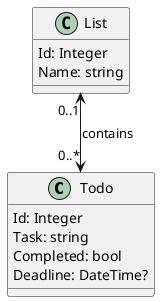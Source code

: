 @startuml
class Todo {
 Id: Integer
 Task: string
 Completed: bool
 Deadline: DateTime?
}

class List {
 Id: Integer
 Name: string
}

List "0..1" <--> "0..*" Todo: contains
@enduml